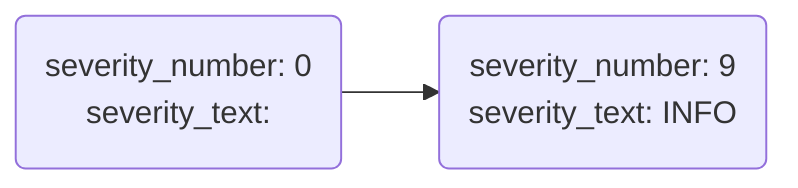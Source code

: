 flowchart LR
    log0(
severity_number: 0 
severity_text:
    )
    log1(severity_number: 9
severity_text: INFO
    )
    log0 --> log1